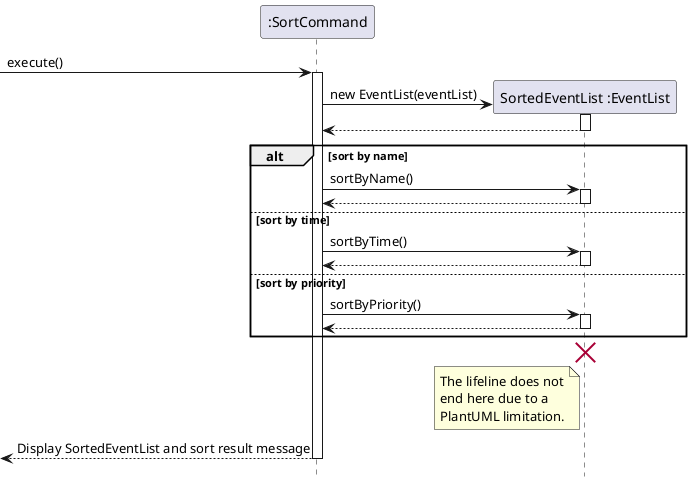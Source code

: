 @startuml
hide footbox

participant ":SortCommand" as SC

[-> SC: execute()
activate SC

create participant "SortedEventList :EventList" as SEL
SC -> SEL : new EventList(eventList)
activate SEL
SEL --> SC:
deactivate SEL

alt sort by name
    SC -> SEL: sortByName()
    activate SEL
    SEL --> SC:
    deactivate SEL
else sort by time
    SC -> SEL: sortByTime()
    activate SEL
    SEL --> SC:
    deactivate SEL
else sort by priority
    SC -> SEL: sortByPriority()
    activate SEL
    SEL --> SC:
    deactivate SEL

end alt

destroy SEL

note left of SEL
    The lifeline does not
    end here due to a
    PlantUML limitation.
end note

return Display SortedEventList and sort result message

@enduml